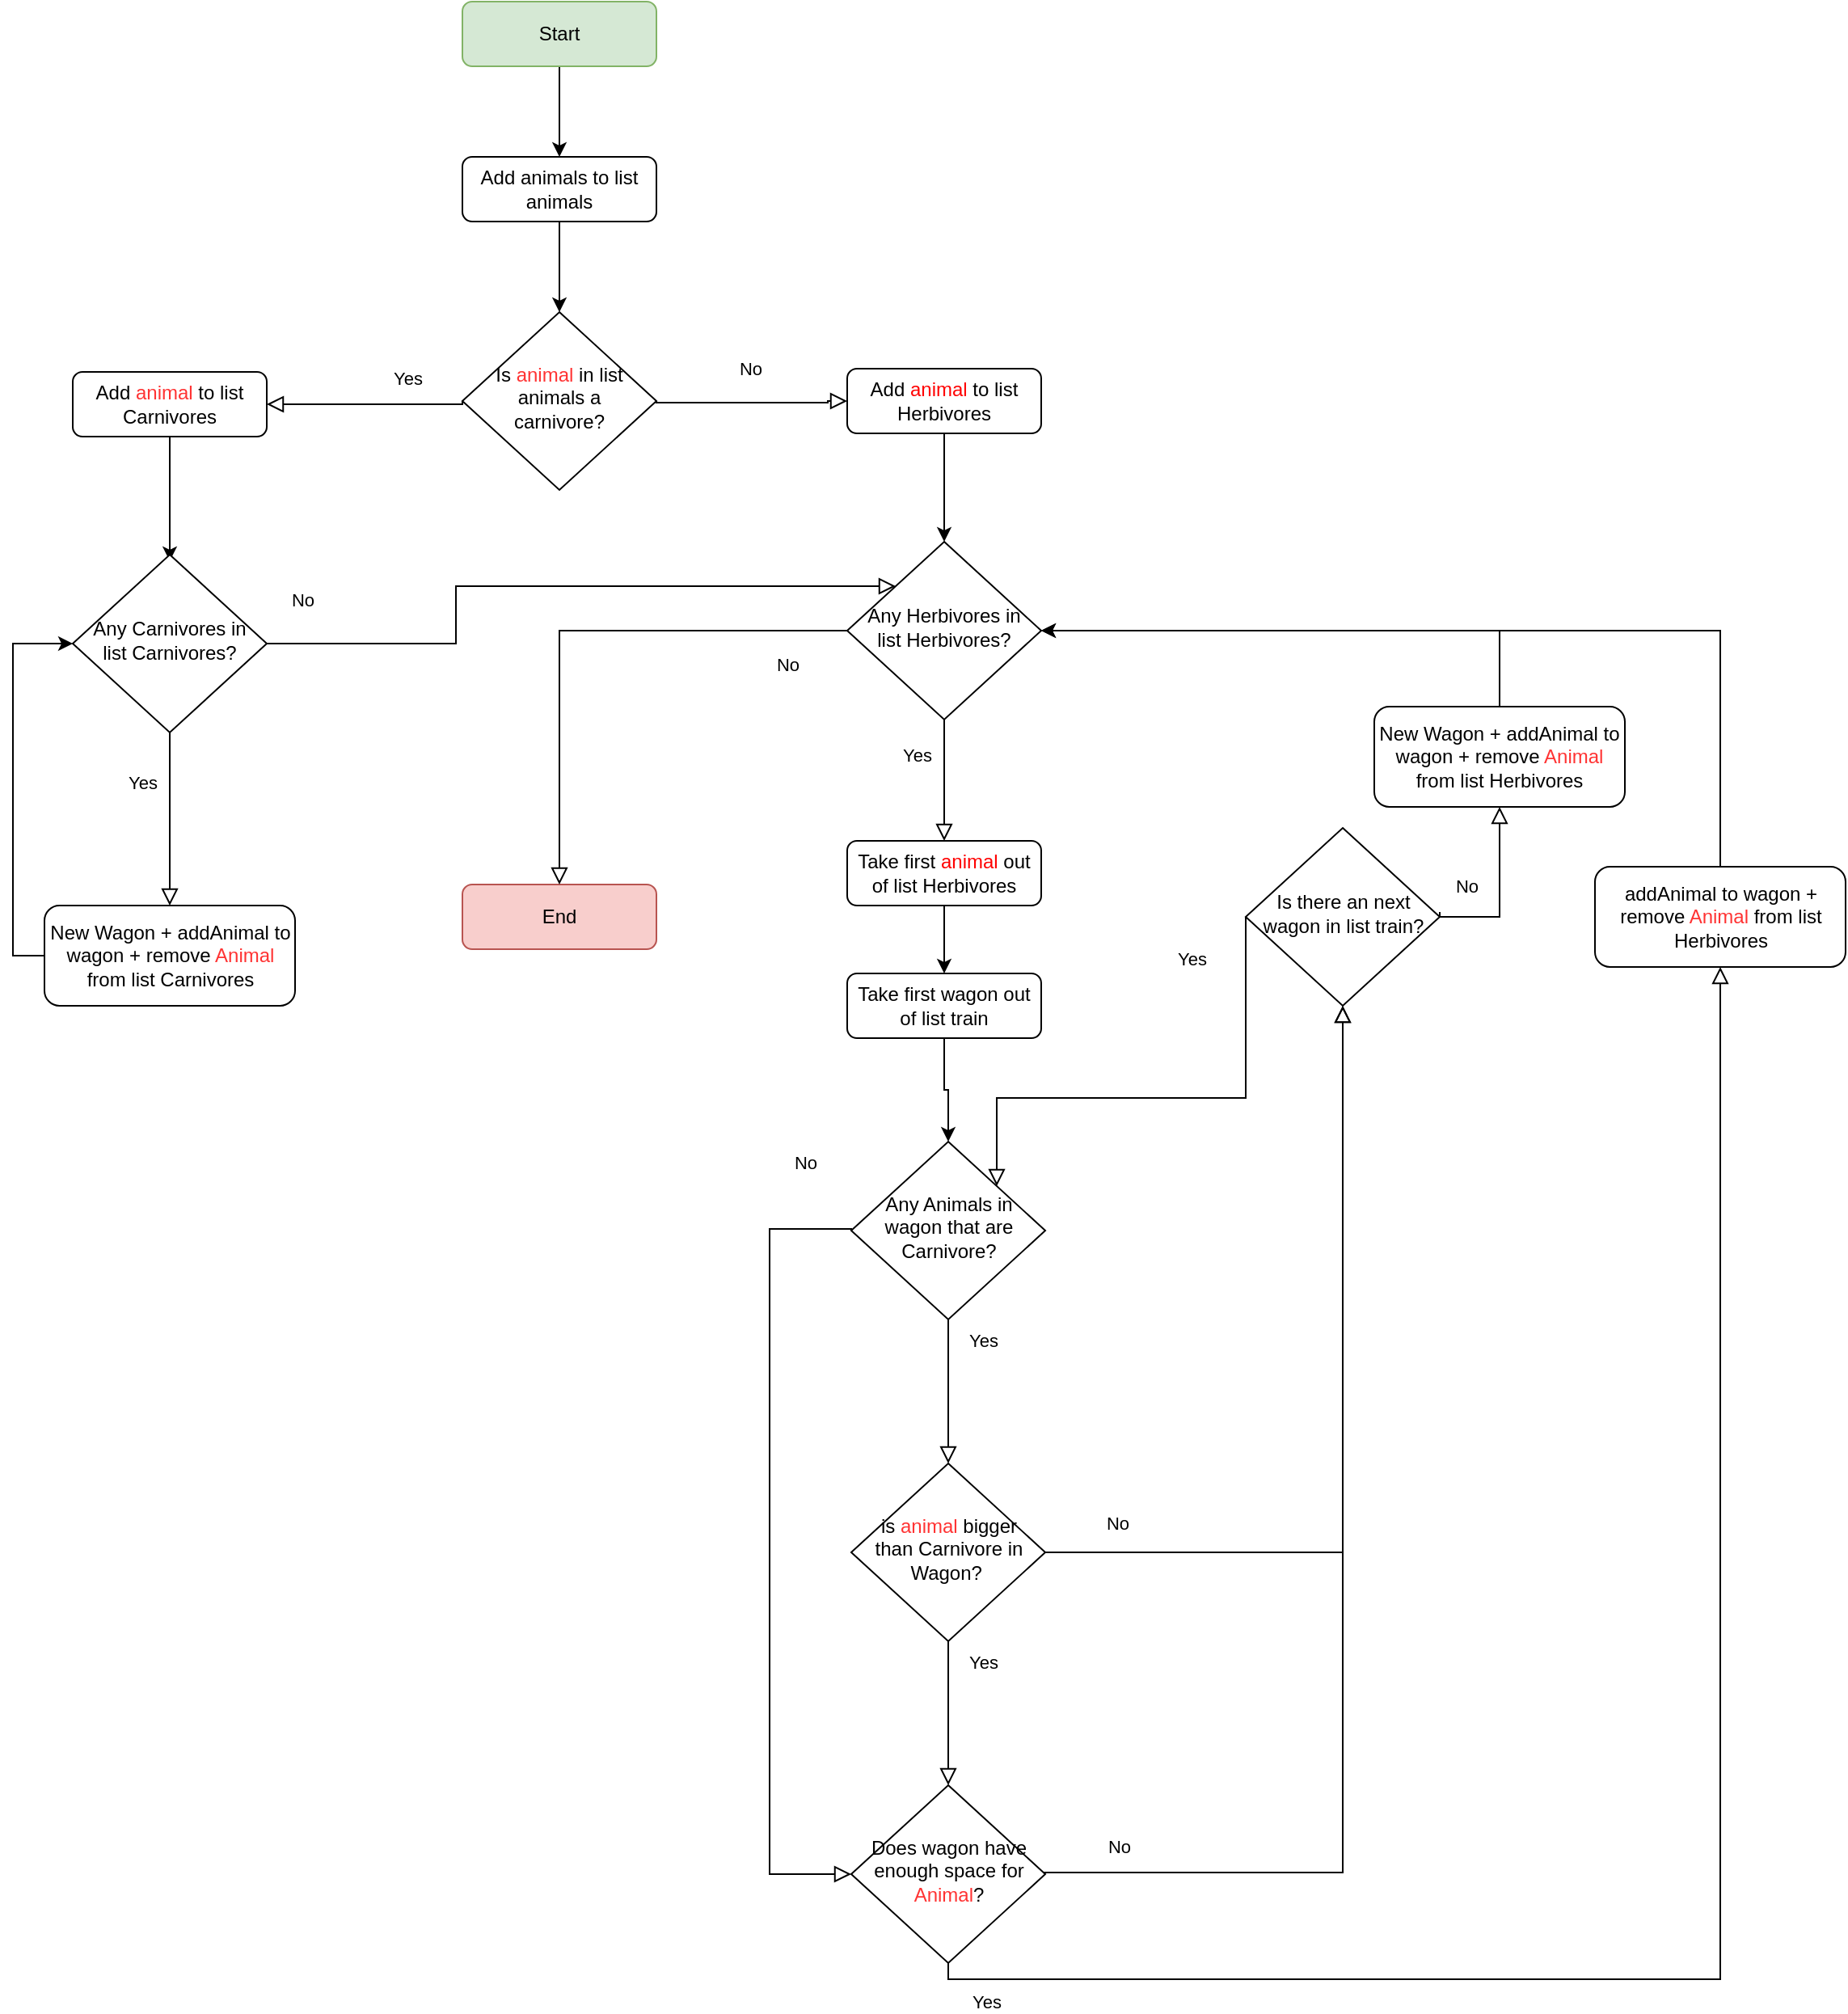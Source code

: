 <mxfile version="18.0.8" type="device"><diagram id="C5RBs43oDa-KdzZeNtuy" name="Page-1"><mxGraphModel dx="903" dy="2141" grid="0" gridSize="10" guides="1" tooltips="1" connect="1" arrows="1" fold="1" page="1" pageScale="1" pageWidth="827" pageHeight="1169" math="0" shadow="0"><root><mxCell id="WIyWlLk6GJQsqaUBKTNV-0"/><mxCell id="WIyWlLk6GJQsqaUBKTNV-1" parent="WIyWlLk6GJQsqaUBKTNV-0"/><mxCell id="zPwgkGLQ1W0hF-BKQXLD-33" style="edgeStyle=orthogonalEdgeStyle;rounded=0;orthogonalLoop=1;jettySize=auto;html=1;entryX=0.5;entryY=0;entryDx=0;entryDy=0;fontColor=#000000;" parent="WIyWlLk6GJQsqaUBKTNV-1" source="I2GYmeGurqsiF2GOW9rV-10" target="I2GYmeGurqsiF2GOW9rV-21" edge="1"><mxGeometry relative="1" as="geometry"/></mxCell><mxCell id="I2GYmeGurqsiF2GOW9rV-10" value="Start" style="rounded=1;whiteSpace=wrap;html=1;fontSize=12;glass=0;strokeWidth=1;shadow=0;fillColor=#d5e8d4;strokeColor=#82b366;" parent="WIyWlLk6GJQsqaUBKTNV-1" vertex="1"><mxGeometry x="1382" y="-77" width="120" height="40" as="geometry"/></mxCell><mxCell id="I2GYmeGurqsiF2GOW9rV-20" value="Is &lt;font color=&quot;#ff3333&quot;&gt;animal &lt;/font&gt;in list animals a carnivore?" style="rhombus;whiteSpace=wrap;html=1;shadow=0;fontFamily=Helvetica;fontSize=12;align=center;strokeWidth=1;spacing=6;spacingTop=-4;" parent="WIyWlLk6GJQsqaUBKTNV-1" vertex="1"><mxGeometry x="1382" y="115" width="120" height="110" as="geometry"/></mxCell><mxCell id="zPwgkGLQ1W0hF-BKQXLD-34" style="edgeStyle=orthogonalEdgeStyle;rounded=0;orthogonalLoop=1;jettySize=auto;html=1;fontColor=#000000;" parent="WIyWlLk6GJQsqaUBKTNV-1" source="I2GYmeGurqsiF2GOW9rV-21" target="I2GYmeGurqsiF2GOW9rV-20" edge="1"><mxGeometry relative="1" as="geometry"/></mxCell><mxCell id="I2GYmeGurqsiF2GOW9rV-21" value="Add animals to list animals" style="rounded=1;whiteSpace=wrap;html=1;fontSize=12;glass=0;strokeWidth=1;shadow=0;" parent="WIyWlLk6GJQsqaUBKTNV-1" vertex="1"><mxGeometry x="1382" y="19" width="120" height="40" as="geometry"/></mxCell><mxCell id="I2GYmeGurqsiF2GOW9rV-23" value="Yes" style="rounded=0;html=1;jettySize=auto;orthogonalLoop=1;fontSize=11;endArrow=block;endFill=0;endSize=8;strokeWidth=1;shadow=0;labelBackgroundColor=none;edgeStyle=orthogonalEdgeStyle;exitX=0;exitY=0.5;exitDx=0;exitDy=0;entryX=1;entryY=0.5;entryDx=0;entryDy=0;" parent="WIyWlLk6GJQsqaUBKTNV-1" source="I2GYmeGurqsiF2GOW9rV-20" target="I2GYmeGurqsiF2GOW9rV-24" edge="1"><mxGeometry x="-0.431" y="-16" relative="1" as="geometry"><mxPoint x="-1" as="offset"/><mxPoint x="1186" y="172" as="sourcePoint"/><mxPoint x="1261" y="172" as="targetPoint"/><Array as="points"><mxPoint x="1382" y="172"/></Array></mxGeometry></mxCell><mxCell id="I2GYmeGurqsiF2GOW9rV-29" style="edgeStyle=orthogonalEdgeStyle;rounded=0;orthogonalLoop=1;jettySize=auto;html=1;entryX=0.5;entryY=0;entryDx=0;entryDy=0;" parent="WIyWlLk6GJQsqaUBKTNV-1" source="I2GYmeGurqsiF2GOW9rV-24" edge="1"><mxGeometry relative="1" as="geometry"><mxPoint x="1201" y="269" as="targetPoint"/></mxGeometry></mxCell><mxCell id="I2GYmeGurqsiF2GOW9rV-24" value="Add &lt;font color=&quot;#ff3333&quot;&gt;animal &lt;/font&gt;to list Carnivores" style="rounded=1;whiteSpace=wrap;html=1;fontSize=12;glass=0;strokeWidth=1;shadow=0;" parent="WIyWlLk6GJQsqaUBKTNV-1" vertex="1"><mxGeometry x="1141" y="152" width="120" height="40" as="geometry"/></mxCell><mxCell id="I2GYmeGurqsiF2GOW9rV-25" value="No" style="rounded=0;html=1;jettySize=auto;orthogonalLoop=1;fontSize=11;endArrow=block;endFill=0;endSize=8;strokeWidth=1;shadow=0;labelBackgroundColor=none;edgeStyle=orthogonalEdgeStyle;exitX=1;exitY=0.5;exitDx=0;exitDy=0;entryX=0;entryY=0.5;entryDx=0;entryDy=0;" parent="WIyWlLk6GJQsqaUBKTNV-1" source="I2GYmeGurqsiF2GOW9rV-20" target="I2GYmeGurqsiF2GOW9rV-26" edge="1"><mxGeometry y="21" relative="1" as="geometry"><mxPoint x="-1" as="offset"/><mxPoint x="1528" y="171.29" as="sourcePoint"/><mxPoint x="1618" y="171.29" as="targetPoint"/><Array as="points"><mxPoint x="1608" y="171"/></Array></mxGeometry></mxCell><mxCell id="zPwgkGLQ1W0hF-BKQXLD-25" style="edgeStyle=orthogonalEdgeStyle;rounded=0;orthogonalLoop=1;jettySize=auto;html=1;fontColor=#000000;" parent="WIyWlLk6GJQsqaUBKTNV-1" source="I2GYmeGurqsiF2GOW9rV-26" target="zPwgkGLQ1W0hF-BKQXLD-23" edge="1"><mxGeometry relative="1" as="geometry"/></mxCell><mxCell id="I2GYmeGurqsiF2GOW9rV-26" value="Add &lt;font color=&quot;#ff0000&quot;&gt;animal &lt;/font&gt;to list Herbivores" style="rounded=1;whiteSpace=wrap;html=1;fontSize=12;glass=0;strokeWidth=1;shadow=0;" parent="WIyWlLk6GJQsqaUBKTNV-1" vertex="1"><mxGeometry x="1620" y="150" width="120" height="40" as="geometry"/></mxCell><mxCell id="zPwgkGLQ1W0hF-BKQXLD-0" value="Any Animals in wagon that are Carnivore?" style="rhombus;whiteSpace=wrap;html=1;shadow=0;fontFamily=Helvetica;fontSize=12;align=center;strokeWidth=1;spacing=6;spacingTop=-4;" parent="WIyWlLk6GJQsqaUBKTNV-1" vertex="1"><mxGeometry x="1622.5" y="628" width="120" height="110" as="geometry"/></mxCell><mxCell id="zPwgkGLQ1W0hF-BKQXLD-4" value="Yes" style="rounded=0;html=1;jettySize=auto;orthogonalLoop=1;fontSize=11;endArrow=block;endFill=0;endSize=8;strokeWidth=1;shadow=0;labelBackgroundColor=none;edgeStyle=orthogonalEdgeStyle;exitX=0.5;exitY=1;exitDx=0;exitDy=0;" parent="WIyWlLk6GJQsqaUBKTNV-1" source="zPwgkGLQ1W0hF-BKQXLD-0" target="zPwgkGLQ1W0hF-BKQXLD-5" edge="1"><mxGeometry x="-0.705" y="21" relative="1" as="geometry"><mxPoint as="offset"/><mxPoint x="1696.5" y="773" as="sourcePoint"/><mxPoint x="1682.5" y="826" as="targetPoint"/><Array as="points"/></mxGeometry></mxCell><mxCell id="zPwgkGLQ1W0hF-BKQXLD-5" value="is &lt;font color=&quot;#ff3333&quot;&gt;animal &lt;/font&gt;bigger than Carnivore in Wagon?&amp;nbsp;" style="rhombus;whiteSpace=wrap;html=1;shadow=0;fontFamily=Helvetica;fontSize=12;align=center;strokeWidth=1;spacing=6;spacingTop=-4;" parent="WIyWlLk6GJQsqaUBKTNV-1" vertex="1"><mxGeometry x="1622.5" y="827" width="120" height="110" as="geometry"/></mxCell><mxCell id="zPwgkGLQ1W0hF-BKQXLD-8" value="No" style="edgeStyle=orthogonalEdgeStyle;rounded=0;html=1;jettySize=auto;orthogonalLoop=1;fontSize=11;endArrow=block;endFill=0;endSize=8;strokeWidth=1;shadow=0;labelBackgroundColor=none;exitX=1;exitY=0.5;exitDx=0;exitDy=0;entryX=0.5;entryY=1;entryDx=0;entryDy=0;" parent="WIyWlLk6GJQsqaUBKTNV-1" source="zPwgkGLQ1W0hF-BKQXLD-5" target="zPwgkGLQ1W0hF-BKQXLD-16" edge="1"><mxGeometry x="-0.829" y="18" relative="1" as="geometry"><mxPoint as="offset"/><mxPoint x="1767.5" y="880.5" as="sourcePoint"/><mxPoint x="1877.5" y="884" as="targetPoint"/><Array as="points"><mxPoint x="1926.5" y="882"/></Array></mxGeometry></mxCell><mxCell id="zPwgkGLQ1W0hF-BKQXLD-10" value="Yes" style="rounded=0;html=1;jettySize=auto;orthogonalLoop=1;fontSize=11;endArrow=block;endFill=0;endSize=8;strokeWidth=1;shadow=0;labelBackgroundColor=none;edgeStyle=orthogonalEdgeStyle;exitX=0.5;exitY=1;exitDx=0;exitDy=0;entryX=0.5;entryY=0;entryDx=0;entryDy=0;" parent="WIyWlLk6GJQsqaUBKTNV-1" source="zPwgkGLQ1W0hF-BKQXLD-5" edge="1"><mxGeometry x="-0.705" y="21" relative="1" as="geometry"><mxPoint as="offset"/><mxPoint x="1682" y="941" as="sourcePoint"/><mxPoint x="1682.5" y="1026" as="targetPoint"/><Array as="points"/></mxGeometry></mxCell><mxCell id="zPwgkGLQ1W0hF-BKQXLD-12" value="Does wagon have enough space for &lt;font color=&quot;#ff3333&quot;&gt;Animal&lt;/font&gt;?" style="rhombus;whiteSpace=wrap;html=1;shadow=0;fontFamily=Helvetica;fontSize=12;align=center;strokeWidth=1;spacing=6;spacingTop=-4;" parent="WIyWlLk6GJQsqaUBKTNV-1" vertex="1"><mxGeometry x="1622.5" y="1026" width="120" height="110" as="geometry"/></mxCell><mxCell id="zPwgkGLQ1W0hF-BKQXLD-13" value="No" style="edgeStyle=orthogonalEdgeStyle;rounded=0;html=1;jettySize=auto;orthogonalLoop=1;fontSize=11;endArrow=block;endFill=0;endSize=8;strokeWidth=1;shadow=0;labelBackgroundColor=none;entryX=0.5;entryY=1;entryDx=0;entryDy=0;" parent="WIyWlLk6GJQsqaUBKTNV-1" source="zPwgkGLQ1W0hF-BKQXLD-12" target="zPwgkGLQ1W0hF-BKQXLD-16" edge="1"><mxGeometry x="-0.87" y="16" relative="1" as="geometry"><mxPoint as="offset"/><mxPoint x="1742.5" y="1080" as="sourcePoint"/><mxPoint x="1877.5" y="1082" as="targetPoint"/><Array as="points"><mxPoint x="1926.5" y="1080"/></Array></mxGeometry></mxCell><mxCell id="zPwgkGLQ1W0hF-BKQXLD-14" value="Yes" style="rounded=0;html=1;jettySize=auto;orthogonalLoop=1;fontSize=11;endArrow=block;endFill=0;endSize=8;strokeWidth=1;shadow=0;labelBackgroundColor=none;edgeStyle=orthogonalEdgeStyle;entryX=0.5;entryY=1;entryDx=0;entryDy=0;" parent="WIyWlLk6GJQsqaUBKTNV-1" source="zPwgkGLQ1W0hF-BKQXLD-12" target="zPwgkGLQ1W0hF-BKQXLD-24" edge="1"><mxGeometry x="-0.94" y="-14" relative="1" as="geometry"><mxPoint as="offset"/><mxPoint x="1682" y="1136" as="sourcePoint"/><mxPoint x="1682.5" y="1205" as="targetPoint"/><Array as="points"><mxPoint x="1683" y="1146"/><mxPoint x="2160" y="1146"/></Array></mxGeometry></mxCell><mxCell id="zPwgkGLQ1W0hF-BKQXLD-16" value="Is there an next wagon in list train?" style="rhombus;whiteSpace=wrap;html=1;shadow=0;fontFamily=Helvetica;fontSize=12;align=center;strokeWidth=1;spacing=6;spacingTop=-4;" parent="WIyWlLk6GJQsqaUBKTNV-1" vertex="1"><mxGeometry x="1866.5" y="434" width="120" height="110" as="geometry"/></mxCell><mxCell id="zPwgkGLQ1W0hF-BKQXLD-18" value="Yes" style="rounded=0;html=1;jettySize=auto;orthogonalLoop=1;fontSize=11;endArrow=block;endFill=0;endSize=8;strokeWidth=1;shadow=0;labelBackgroundColor=none;edgeStyle=orthogonalEdgeStyle;exitX=0;exitY=0.5;exitDx=0;exitDy=0;entryX=1;entryY=0;entryDx=0;entryDy=0;" parent="WIyWlLk6GJQsqaUBKTNV-1" source="zPwgkGLQ1W0hF-BKQXLD-16" target="zPwgkGLQ1W0hF-BKQXLD-0" edge="1"><mxGeometry x="-0.831" y="-34" relative="1" as="geometry"><mxPoint y="-1" as="offset"/><mxPoint x="1692.5" y="748" as="sourcePoint"/><mxPoint x="1692.5" y="837" as="targetPoint"/><Array as="points"><mxPoint x="1867" y="601"/><mxPoint x="1713" y="601"/></Array></mxGeometry></mxCell><mxCell id="zPwgkGLQ1W0hF-BKQXLD-19" value="No" style="edgeStyle=orthogonalEdgeStyle;rounded=0;html=1;jettySize=auto;orthogonalLoop=1;fontSize=11;endArrow=block;endFill=0;endSize=8;strokeWidth=1;shadow=0;labelBackgroundColor=none;exitX=1;exitY=0.5;exitDx=0;exitDy=0;entryX=0.5;entryY=1;entryDx=0;entryDy=0;" parent="WIyWlLk6GJQsqaUBKTNV-1" target="JYXsYeS6MshsQeE6deFW-5" edge="1"><mxGeometry x="-0.636" y="19" relative="1" as="geometry"><mxPoint as="offset"/><mxPoint x="1986.5" y="486" as="sourcePoint"/><mxPoint x="2102.5" y="489" as="targetPoint"/><Array as="points"><mxPoint x="1987" y="489"/><mxPoint x="2024" y="489"/></Array></mxGeometry></mxCell><mxCell id="zPwgkGLQ1W0hF-BKQXLD-23" value="Any Herbivores in list Herbivores?" style="rhombus;whiteSpace=wrap;html=1;shadow=0;fontFamily=Helvetica;fontSize=12;align=center;strokeWidth=1;spacing=6;spacingTop=-4;" parent="WIyWlLk6GJQsqaUBKTNV-1" vertex="1"><mxGeometry x="1620" y="257" width="120" height="110" as="geometry"/></mxCell><mxCell id="zPwgkGLQ1W0hF-BKQXLD-46" style="edgeStyle=orthogonalEdgeStyle;rounded=0;orthogonalLoop=1;jettySize=auto;html=1;entryX=1;entryY=0.5;entryDx=0;entryDy=0;fontColor=#FF3333;" parent="WIyWlLk6GJQsqaUBKTNV-1" source="zPwgkGLQ1W0hF-BKQXLD-24" target="zPwgkGLQ1W0hF-BKQXLD-23" edge="1"><mxGeometry relative="1" as="geometry"><Array as="points"><mxPoint x="2160" y="312"/></Array></mxGeometry></mxCell><mxCell id="zPwgkGLQ1W0hF-BKQXLD-24" value="addAnimal to wagon + remove &lt;font color=&quot;#ff3333&quot;&gt;Animal &lt;/font&gt;from list Herbivores" style="rounded=1;whiteSpace=wrap;html=1;fontSize=12;glass=0;strokeWidth=1;shadow=0;" parent="WIyWlLk6GJQsqaUBKTNV-1" vertex="1"><mxGeometry x="2082.5" y="458" width="155" height="62" as="geometry"/></mxCell><mxCell id="zPwgkGLQ1W0hF-BKQXLD-32" value="End" style="rounded=1;whiteSpace=wrap;html=1;fontSize=12;glass=0;strokeWidth=1;shadow=0;fillColor=#f8cecc;strokeColor=#b85450;" parent="WIyWlLk6GJQsqaUBKTNV-1" vertex="1"><mxGeometry x="1382" y="469" width="120" height="40" as="geometry"/></mxCell><mxCell id="JYXsYeS6MshsQeE6deFW-18" style="edgeStyle=orthogonalEdgeStyle;rounded=0;orthogonalLoop=1;jettySize=auto;html=1;entryX=0;entryY=0.5;entryDx=0;entryDy=0;" edge="1" parent="WIyWlLk6GJQsqaUBKTNV-1" source="zPwgkGLQ1W0hF-BKQXLD-35" target="JYXsYeS6MshsQeE6deFW-2"><mxGeometry relative="1" as="geometry"><Array as="points"><mxPoint x="1104" y="513"/><mxPoint x="1104" y="320"/></Array></mxGeometry></mxCell><mxCell id="zPwgkGLQ1W0hF-BKQXLD-35" value="New Wagon + addAnimal to wagon + remove &lt;font color=&quot;#ff3333&quot;&gt;Animal &lt;/font&gt;from list Carnivores" style="rounded=1;whiteSpace=wrap;html=1;fontSize=12;glass=0;strokeWidth=1;shadow=0;" parent="WIyWlLk6GJQsqaUBKTNV-1" vertex="1"><mxGeometry x="1123.5" y="482" width="155" height="62" as="geometry"/></mxCell><mxCell id="zPwgkGLQ1W0hF-BKQXLD-37" value="No" style="edgeStyle=orthogonalEdgeStyle;rounded=0;html=1;jettySize=auto;orthogonalLoop=1;fontSize=11;endArrow=block;endFill=0;endSize=8;strokeWidth=1;shadow=0;labelBackgroundColor=none;exitX=0;exitY=0.5;exitDx=0;exitDy=0;entryX=0.5;entryY=0;entryDx=0;entryDy=0;" parent="WIyWlLk6GJQsqaUBKTNV-1" source="zPwgkGLQ1W0hF-BKQXLD-23" target="zPwgkGLQ1W0hF-BKQXLD-32" edge="1"><mxGeometry x="-0.785" y="21" relative="1" as="geometry"><mxPoint x="-1" as="offset"/><mxPoint x="870" y="382.5" as="sourcePoint"/><mxPoint x="930" y="470" as="targetPoint"/><Array as="points"><mxPoint x="1442" y="312"/></Array></mxGeometry></mxCell><mxCell id="JYXsYeS6MshsQeE6deFW-17" style="edgeStyle=orthogonalEdgeStyle;rounded=0;orthogonalLoop=1;jettySize=auto;html=1;" edge="1" parent="WIyWlLk6GJQsqaUBKTNV-1" source="JYXsYeS6MshsQeE6deFW-0" target="JYXsYeS6MshsQeE6deFW-15"><mxGeometry relative="1" as="geometry"/></mxCell><mxCell id="JYXsYeS6MshsQeE6deFW-0" value="Take first&amp;nbsp;&lt;font color=&quot;#ff0000&quot;&gt;animal &lt;/font&gt;out of list Herbivores" style="rounded=1;whiteSpace=wrap;html=1;fontSize=12;glass=0;strokeWidth=1;shadow=0;" vertex="1" parent="WIyWlLk6GJQsqaUBKTNV-1"><mxGeometry x="1620" y="442" width="120" height="40" as="geometry"/></mxCell><mxCell id="JYXsYeS6MshsQeE6deFW-1" value="Yes" style="rounded=0;html=1;jettySize=auto;orthogonalLoop=1;fontSize=11;endArrow=block;endFill=0;endSize=8;strokeWidth=1;shadow=0;labelBackgroundColor=none;edgeStyle=orthogonalEdgeStyle;exitX=0.5;exitY=1;exitDx=0;exitDy=0;entryX=0.5;entryY=0;entryDx=0;entryDy=0;" edge="1" parent="WIyWlLk6GJQsqaUBKTNV-1" source="zPwgkGLQ1W0hF-BKQXLD-23" target="JYXsYeS6MshsQeE6deFW-0"><mxGeometry x="-0.431" y="-16" relative="1" as="geometry"><mxPoint x="-1" as="offset"/><mxPoint x="1684" y="402" as="sourcePoint"/><mxPoint x="1774" y="405" as="targetPoint"/><Array as="points"/></mxGeometry></mxCell><mxCell id="JYXsYeS6MshsQeE6deFW-2" value="Any Carnivores in list Carnivores?" style="rhombus;whiteSpace=wrap;html=1;shadow=0;fontFamily=Helvetica;fontSize=12;align=center;strokeWidth=1;spacing=6;spacingTop=-4;" vertex="1" parent="WIyWlLk6GJQsqaUBKTNV-1"><mxGeometry x="1141" y="265" width="120" height="110" as="geometry"/></mxCell><mxCell id="JYXsYeS6MshsQeE6deFW-3" value="Yes" style="rounded=0;html=1;jettySize=auto;orthogonalLoop=1;fontSize=11;endArrow=block;endFill=0;endSize=8;strokeWidth=1;shadow=0;labelBackgroundColor=none;edgeStyle=orthogonalEdgeStyle;exitX=0.5;exitY=1;exitDx=0;exitDy=0;" edge="1" parent="WIyWlLk6GJQsqaUBKTNV-1" source="JYXsYeS6MshsQeE6deFW-2" target="zPwgkGLQ1W0hF-BKQXLD-35"><mxGeometry x="-0.431" y="-16" relative="1" as="geometry"><mxPoint x="-1" as="offset"/><mxPoint x="1200.23" y="380" as="sourcePoint"/><mxPoint x="1200.23" y="482" as="targetPoint"/><Array as="points"/></mxGeometry></mxCell><mxCell id="JYXsYeS6MshsQeE6deFW-4" value="No" style="rounded=0;html=1;jettySize=auto;orthogonalLoop=1;fontSize=11;endArrow=block;endFill=0;endSize=8;strokeWidth=1;shadow=0;labelBackgroundColor=none;edgeStyle=orthogonalEdgeStyle;entryX=0;entryY=0;entryDx=0;entryDy=0;exitX=1;exitY=0.5;exitDx=0;exitDy=0;" edge="1" parent="WIyWlLk6GJQsqaUBKTNV-1" source="JYXsYeS6MshsQeE6deFW-2" target="zPwgkGLQ1W0hF-BKQXLD-23"><mxGeometry x="-0.896" y="27" relative="1" as="geometry"><mxPoint as="offset"/><mxPoint x="1261" y="319.23" as="sourcePoint"/><mxPoint x="1379" y="319.23" as="targetPoint"/><Array as="points"><mxPoint x="1378" y="320"/><mxPoint x="1378" y="285"/></Array></mxGeometry></mxCell><mxCell id="JYXsYeS6MshsQeE6deFW-6" style="edgeStyle=orthogonalEdgeStyle;rounded=0;orthogonalLoop=1;jettySize=auto;html=1;entryX=1;entryY=0.5;entryDx=0;entryDy=0;" edge="1" parent="WIyWlLk6GJQsqaUBKTNV-1" source="JYXsYeS6MshsQeE6deFW-5" target="zPwgkGLQ1W0hF-BKQXLD-23"><mxGeometry relative="1" as="geometry"><Array as="points"><mxPoint x="2024" y="312"/></Array></mxGeometry></mxCell><mxCell id="JYXsYeS6MshsQeE6deFW-5" value="New Wagon + addAnimal to wagon + remove &lt;font color=&quot;#ff3333&quot;&gt;Animal &lt;/font&gt;from list Herbivores" style="rounded=1;whiteSpace=wrap;html=1;fontSize=12;glass=0;strokeWidth=1;shadow=0;" vertex="1" parent="WIyWlLk6GJQsqaUBKTNV-1"><mxGeometry x="1946" y="359" width="155" height="62" as="geometry"/></mxCell><mxCell id="JYXsYeS6MshsQeE6deFW-16" style="edgeStyle=orthogonalEdgeStyle;rounded=0;orthogonalLoop=1;jettySize=auto;html=1;exitX=0.5;exitY=1;exitDx=0;exitDy=0;entryX=0.5;entryY=0;entryDx=0;entryDy=0;" edge="1" parent="WIyWlLk6GJQsqaUBKTNV-1" source="JYXsYeS6MshsQeE6deFW-15" target="zPwgkGLQ1W0hF-BKQXLD-0"><mxGeometry relative="1" as="geometry"/></mxCell><mxCell id="JYXsYeS6MshsQeE6deFW-15" value="Take first wagon out of list train" style="rounded=1;whiteSpace=wrap;html=1;fontSize=12;glass=0;strokeWidth=1;shadow=0;" vertex="1" parent="WIyWlLk6GJQsqaUBKTNV-1"><mxGeometry x="1620" y="524" width="120" height="40" as="geometry"/></mxCell><mxCell id="JYXsYeS6MshsQeE6deFW-19" value="No" style="edgeStyle=orthogonalEdgeStyle;rounded=0;html=1;jettySize=auto;orthogonalLoop=1;fontSize=11;endArrow=block;endFill=0;endSize=8;strokeWidth=1;shadow=0;labelBackgroundColor=none;exitX=0;exitY=0.5;exitDx=0;exitDy=0;entryX=0;entryY=0.5;entryDx=0;entryDy=0;" edge="1" parent="WIyWlLk6GJQsqaUBKTNV-1" source="zPwgkGLQ1W0hF-BKQXLD-0" target="zPwgkGLQ1W0hF-BKQXLD-12"><mxGeometry x="-0.798" y="-21" relative="1" as="geometry"><mxPoint x="21" y="-20" as="offset"/><mxPoint x="1172" y="657" as="sourcePoint"/><mxPoint x="1465" y="1057" as="targetPoint"/><Array as="points"><mxPoint x="1572" y="682"/><mxPoint x="1572" y="1081"/></Array></mxGeometry></mxCell></root></mxGraphModel></diagram></mxfile>